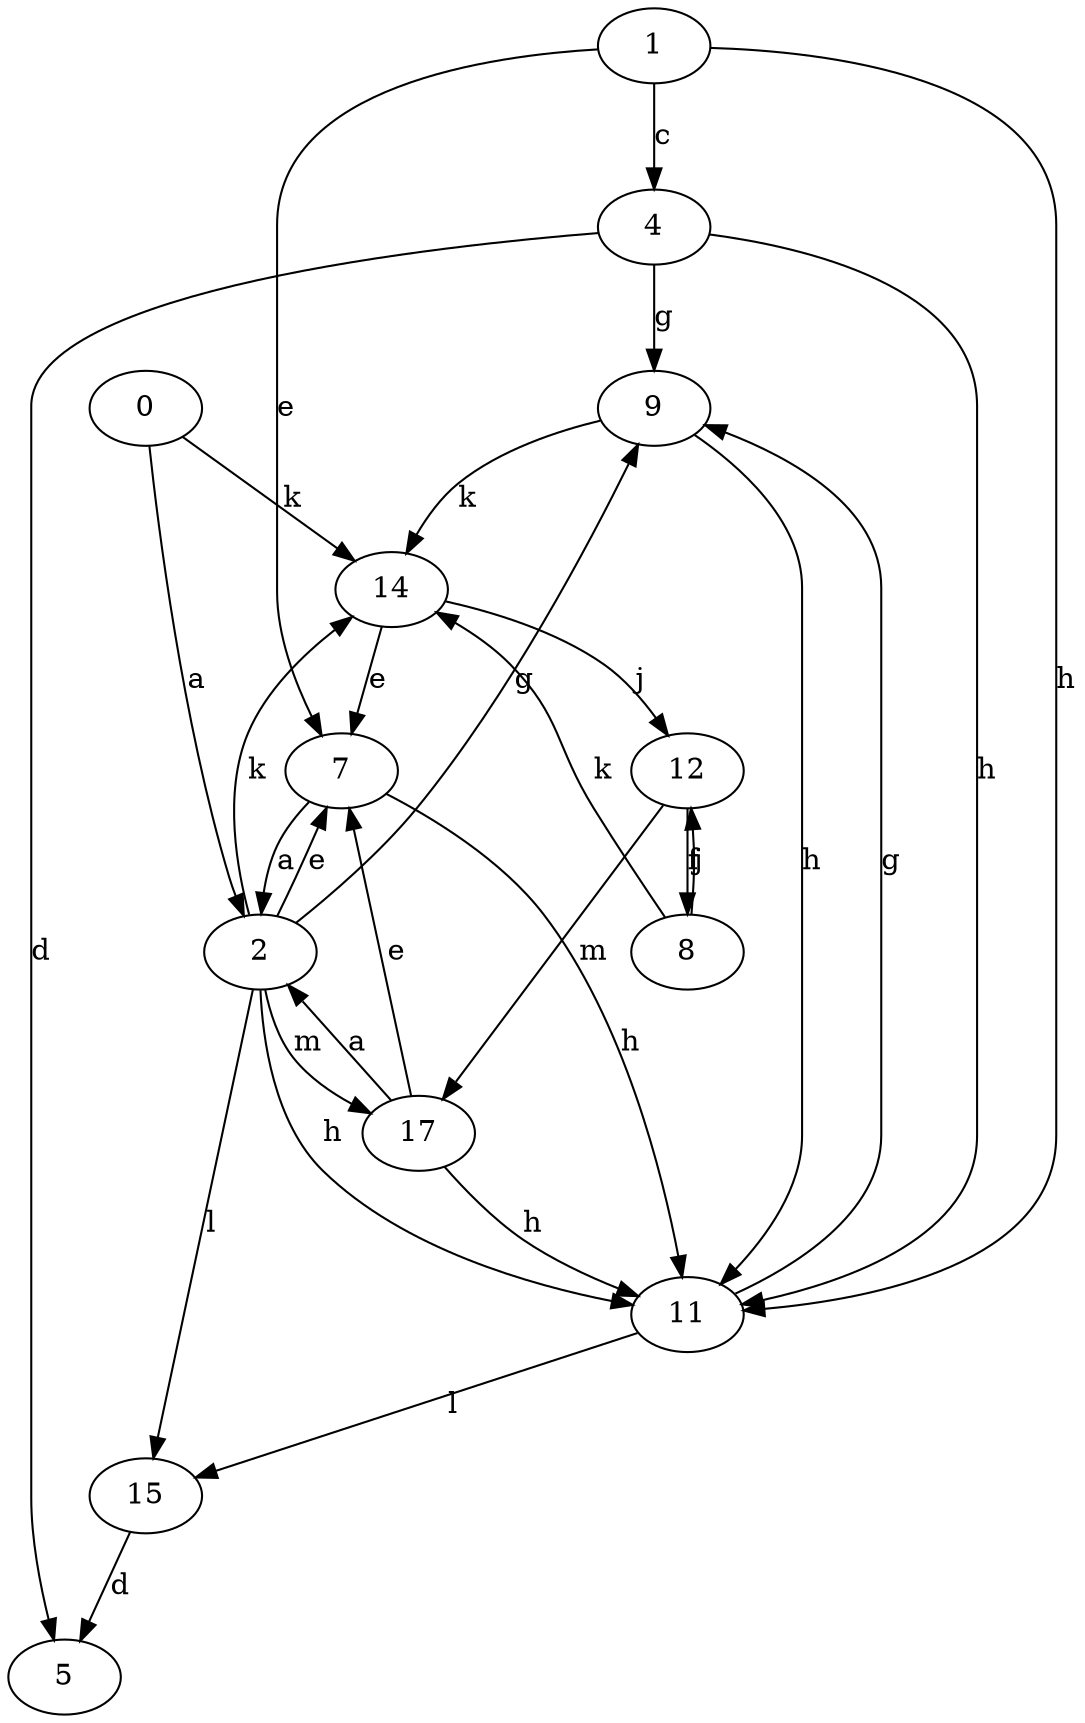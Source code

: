 strict digraph  {
1;
2;
4;
5;
7;
8;
0;
9;
11;
12;
14;
15;
17;
1 -> 4  [label=c];
1 -> 7  [label=e];
1 -> 11  [label=h];
2 -> 7  [label=e];
2 -> 9  [label=g];
2 -> 11  [label=h];
2 -> 14  [label=k];
2 -> 15  [label=l];
2 -> 17  [label=m];
4 -> 5  [label=d];
4 -> 9  [label=g];
4 -> 11  [label=h];
7 -> 2  [label=a];
7 -> 11  [label=h];
8 -> 12  [label=j];
8 -> 14  [label=k];
0 -> 2  [label=a];
0 -> 14  [label=k];
9 -> 11  [label=h];
9 -> 14  [label=k];
11 -> 9  [label=g];
11 -> 15  [label=l];
12 -> 8  [label=f];
12 -> 17  [label=m];
14 -> 7  [label=e];
14 -> 12  [label=j];
15 -> 5  [label=d];
17 -> 2  [label=a];
17 -> 7  [label=e];
17 -> 11  [label=h];
}
